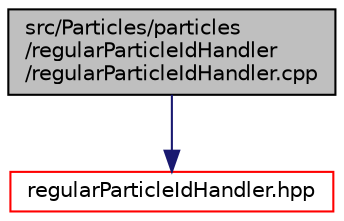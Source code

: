 digraph "src/Particles/particles/regularParticleIdHandler/regularParticleIdHandler.cpp"
{
 // LATEX_PDF_SIZE
  edge [fontname="Helvetica",fontsize="10",labelfontname="Helvetica",labelfontsize="10"];
  node [fontname="Helvetica",fontsize="10",shape=record];
  Node1 [label="src/Particles/particles\l/regularParticleIdHandler\l/regularParticleIdHandler.cpp",height=0.2,width=0.4,color="black", fillcolor="grey75", style="filled", fontcolor="black",tooltip=" "];
  Node1 -> Node2 [color="midnightblue",fontsize="10",style="solid",fontname="Helvetica"];
  Node2 [label="regularParticleIdHandler.hpp",height=0.2,width=0.4,color="red", fillcolor="white", style="filled",URL="$regularParticleIdHandler_8hpp.html",tooltip=" "];
}
